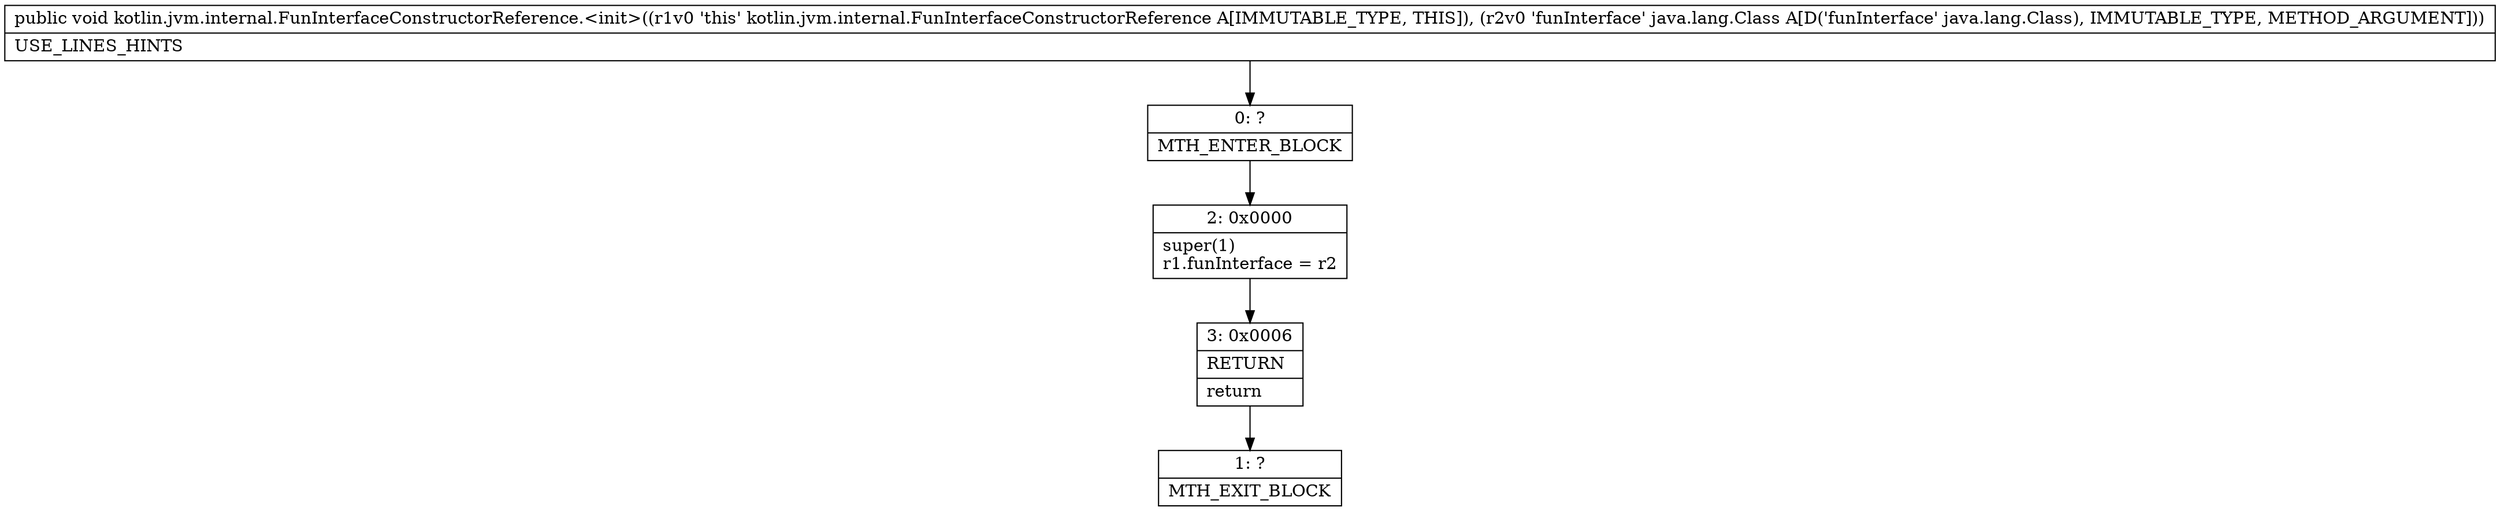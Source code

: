 digraph "CFG forkotlin.jvm.internal.FunInterfaceConstructorReference.\<init\>(Ljava\/lang\/Class;)V" {
Node_0 [shape=record,label="{0\:\ ?|MTH_ENTER_BLOCK\l}"];
Node_2 [shape=record,label="{2\:\ 0x0000|super(1)\lr1.funInterface = r2\l}"];
Node_3 [shape=record,label="{3\:\ 0x0006|RETURN\l|return\l}"];
Node_1 [shape=record,label="{1\:\ ?|MTH_EXIT_BLOCK\l}"];
MethodNode[shape=record,label="{public void kotlin.jvm.internal.FunInterfaceConstructorReference.\<init\>((r1v0 'this' kotlin.jvm.internal.FunInterfaceConstructorReference A[IMMUTABLE_TYPE, THIS]), (r2v0 'funInterface' java.lang.Class A[D('funInterface' java.lang.Class), IMMUTABLE_TYPE, METHOD_ARGUMENT]))  | USE_LINES_HINTS\l}"];
MethodNode -> Node_0;Node_0 -> Node_2;
Node_2 -> Node_3;
Node_3 -> Node_1;
}

